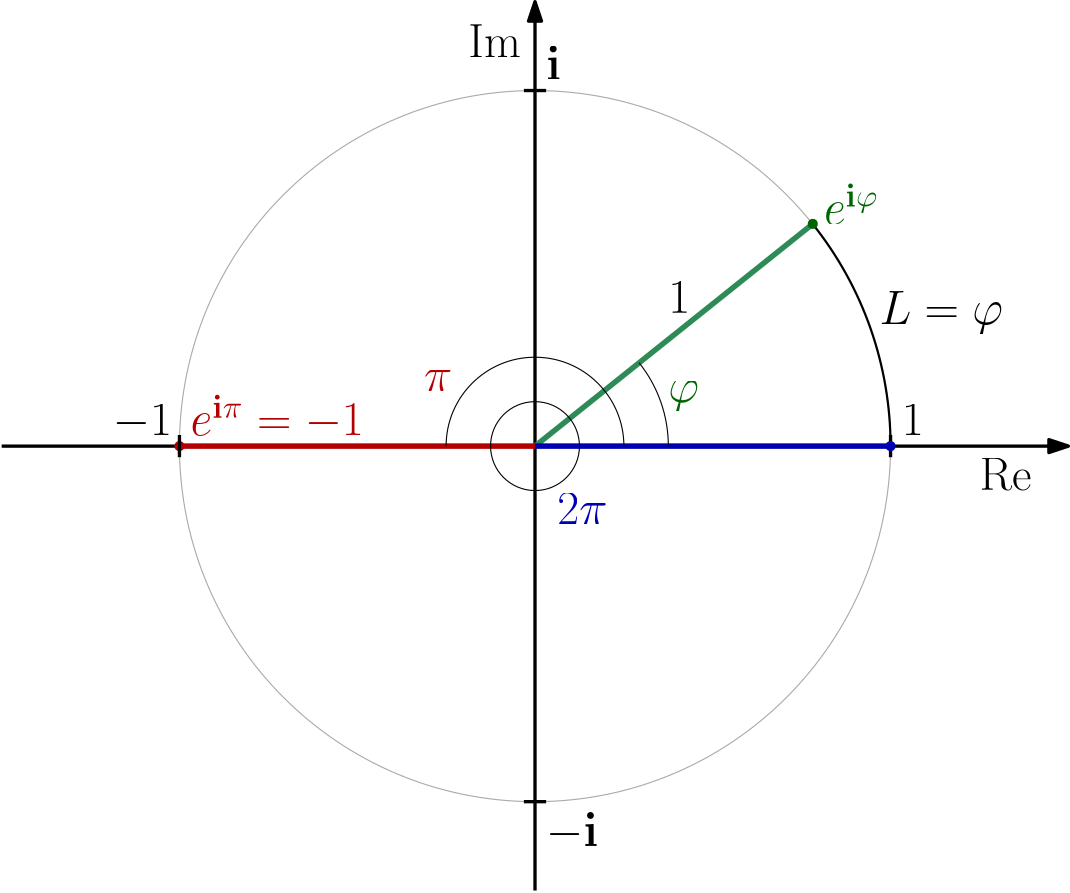 <?xml version="1.0"?>
<!DOCTYPE ipe SYSTEM "ipe.dtd">
<ipe version="70212" creator="Ipe 7.2.13">
<info created="D:20200928170130" modified="D:20200929204838"/>
<ipestyle name="basic">
<symbol name="arrow/arc(spx)">
<path stroke="sym-stroke" fill="sym-stroke" pen="sym-pen">
0 0 m
-1 0.333 l
-1 -0.333 l
h
</path>
</symbol>
<symbol name="arrow/farc(spx)">
<path stroke="sym-stroke" fill="white" pen="sym-pen">
0 0 m
-1 0.333 l
-1 -0.333 l
h
</path>
</symbol>
<symbol name="arrow/ptarc(spx)">
<path stroke="sym-stroke" fill="sym-stroke" pen="sym-pen">
0 0 m
-1 0.333 l
-0.8 0 l
-1 -0.333 l
h
</path>
</symbol>
<symbol name="arrow/fptarc(spx)">
<path stroke="sym-stroke" fill="white" pen="sym-pen">
0 0 m
-1 0.333 l
-0.8 0 l
-1 -0.333 l
h
</path>
</symbol>
<symbol name="mark/circle(sx)" transformations="translations">
<path fill="sym-stroke">
0.6 0 0 0.6 0 0 e
0.4 0 0 0.4 0 0 e
</path>
</symbol>
<symbol name="mark/disk(sx)" transformations="translations">
<path fill="sym-stroke">
0.6 0 0 0.6 0 0 e
</path>
</symbol>
<symbol name="mark/fdisk(sfx)" transformations="translations">
<group>
<path fill="sym-fill">
0.5 0 0 0.5 0 0 e
</path>
<path fill="sym-stroke" fillrule="eofill">
0.6 0 0 0.6 0 0 e
0.4 0 0 0.4 0 0 e
</path>
</group>
</symbol>
<symbol name="mark/box(sx)" transformations="translations">
<path fill="sym-stroke" fillrule="eofill">
-0.6 -0.6 m
0.6 -0.6 l
0.6 0.6 l
-0.6 0.6 l
h
-0.4 -0.4 m
0.4 -0.4 l
0.4 0.4 l
-0.4 0.4 l
h
</path>
</symbol>
<symbol name="mark/square(sx)" transformations="translations">
<path fill="sym-stroke">
-0.6 -0.6 m
0.6 -0.6 l
0.6 0.6 l
-0.6 0.6 l
h
</path>
</symbol>
<symbol name="mark/fsquare(sfx)" transformations="translations">
<group>
<path fill="sym-fill">
-0.5 -0.5 m
0.5 -0.5 l
0.5 0.5 l
-0.5 0.5 l
h
</path>
<path fill="sym-stroke" fillrule="eofill">
-0.6 -0.6 m
0.6 -0.6 l
0.6 0.6 l
-0.6 0.6 l
h
-0.4 -0.4 m
0.4 -0.4 l
0.4 0.4 l
-0.4 0.4 l
h
</path>
</group>
</symbol>
<symbol name="mark/cross(sx)" transformations="translations">
<group>
<path fill="sym-stroke">
-0.43 -0.57 m
0.57 0.43 l
0.43 0.57 l
-0.57 -0.43 l
h
</path>
<path fill="sym-stroke">
-0.43 0.57 m
0.57 -0.43 l
0.43 -0.57 l
-0.57 0.43 l
h
</path>
</group>
</symbol>
<symbol name="arrow/fnormal(spx)">
<path stroke="sym-stroke" fill="white" pen="sym-pen">
0 0 m
-1 0.333 l
-1 -0.333 l
h
</path>
</symbol>
<symbol name="arrow/pointed(spx)">
<path stroke="sym-stroke" fill="sym-stroke" pen="sym-pen">
0 0 m
-1 0.333 l
-0.8 0 l
-1 -0.333 l
h
</path>
</symbol>
<symbol name="arrow/fpointed(spx)">
<path stroke="sym-stroke" fill="white" pen="sym-pen">
0 0 m
-1 0.333 l
-0.8 0 l
-1 -0.333 l
h
</path>
</symbol>
<symbol name="arrow/linear(spx)">
<path stroke="sym-stroke" pen="sym-pen">
-1 0.333 m
0 0 l
-1 -0.333 l
</path>
</symbol>
<symbol name="arrow/fdouble(spx)">
<path stroke="sym-stroke" fill="white" pen="sym-pen">
0 0 m
-1 0.333 l
-1 -0.333 l
h
-1 0 m
-2 0.333 l
-2 -0.333 l
h
</path>
</symbol>
<symbol name="arrow/double(spx)">
<path stroke="sym-stroke" fill="sym-stroke" pen="sym-pen">
0 0 m
-1 0.333 l
-1 -0.333 l
h
-1 0 m
-2 0.333 l
-2 -0.333 l
h
</path>
</symbol>
<pen name="heavier" value="0.8"/>
<pen name="fat" value="1.2"/>
<pen name="ultrafat" value="2"/>
<symbolsize name="large" value="5"/>
<symbolsize name="small" value="2"/>
<symbolsize name="tiny" value="1.1"/>
<arrowsize name="large" value="10"/>
<arrowsize name="small" value="5"/>
<arrowsize name="tiny" value="3"/>
<color name="red" value="1 0 0"/>
<color name="green" value="0 1 0"/>
<color name="blue" value="0 0 1"/>
<color name="yellow" value="1 1 0"/>
<color name="orange" value="1 0.647 0"/>
<color name="gold" value="1 0.843 0"/>
<color name="purple" value="0.627 0.125 0.941"/>
<color name="gray" value="0.745"/>
<color name="brown" value="0.647 0.165 0.165"/>
<color name="navy" value="0 0 0.502"/>
<color name="pink" value="1 0.753 0.796"/>
<color name="seagreen" value="0.18 0.545 0.341"/>
<color name="turquoise" value="0.251 0.878 0.816"/>
<color name="violet" value="0.933 0.51 0.933"/>
<color name="darkblue" value="0 0 0.545"/>
<color name="darkcyan" value="0 0.545 0.545"/>
<color name="darkgray" value="0.663"/>
<color name="darkgreen" value="0 0.392 0"/>
<color name="darkmagenta" value="0.545 0 0.545"/>
<color name="darkorange" value="1 0.549 0"/>
<color name="darkred" value="0.545 0 0"/>
<color name="lightblue" value="0.678 0.847 0.902"/>
<color name="lightcyan" value="0.878 1 1"/>
<color name="lightgray" value="0.827"/>
<color name="lightgreen" value="0.565 0.933 0.565"/>
<color name="lightyellow" value="1 1 0.878"/>
<dashstyle name="dashed" value="[4] 0"/>
<dashstyle name="dotted" value="[1 3] 0"/>
<dashstyle name="dash dotted" value="[4 2 1 2] 0"/>
<dashstyle name="dash dot dotted" value="[4 2 1 2 1 2] 0"/>
<textsize name="large" value="\large"/>
<textsize name="Large" value="\Large"/>
<textsize name="LARGE" value="\LARGE"/>
<textsize name="huge" value="\huge"/>
<textsize name="Huge" value="\Huge"/>
<textsize name="small" value="\small"/>
<textsize name="footnote" value="\footnotesize"/>
<textsize name="tiny" value="\tiny"/>
<textstyle name="center" begin="\begin{center}" end="\end{center}"/>
<textstyle name="itemize" begin="\begin{itemize}" end="\end{itemize}"/>
<textstyle name="item" begin="\begin{itemize}\item{}" end="\end{itemize}"/>
<gridsize name="4 pts" value="4"/>
<gridsize name="8 pts (~3 mm)" value="8"/>
<gridsize name="16 pts (~6 mm)" value="16"/>
<gridsize name="32 pts (~12 mm)" value="32"/>
<gridsize name="10 pts (~3.5 mm)" value="10"/>
<gridsize name="20 pts (~7 mm)" value="20"/>
<gridsize name="14 pts (~5 mm)" value="14"/>
<gridsize name="28 pts (~10 mm)" value="28"/>
<gridsize name="56 pts (~20 mm)" value="56"/>
<anglesize name="90 deg" value="90"/>
<anglesize name="60 deg" value="60"/>
<anglesize name="45 deg" value="45"/>
<anglesize name="30 deg" value="30"/>
<anglesize name="22.5 deg" value="22.5"/>
<opacity name="10%" value="0.1"/>
<opacity name="30%" value="0.3"/>
<opacity name="50%" value="0.5"/>
<opacity name="75%" value="0.75"/>
<tiling name="falling" angle="-60" step="4" width="1"/>
<tiling name="rising" angle="30" step="4" width="1"/>
</ipestyle>
<ipestyle name="basic">
<symbol name="arrow/arc(spx)">
<path stroke="sym-stroke" fill="sym-stroke" pen="sym-pen">
0 0 m
-1 0.333 l
-1 -0.333 l
h
</path>
</symbol>
<symbol name="arrow/farc(spx)">
<path stroke="sym-stroke" fill="white" pen="sym-pen">
0 0 m
-1 0.333 l
-1 -0.333 l
h
</path>
</symbol>
<symbol name="arrow/ptarc(spx)">
<path stroke="sym-stroke" fill="sym-stroke" pen="sym-pen">
0 0 m
-1 0.333 l
-0.8 0 l
-1 -0.333 l
h
</path>
</symbol>
<symbol name="arrow/fptarc(spx)">
<path stroke="sym-stroke" fill="white" pen="sym-pen">
0 0 m
-1 0.333 l
-0.8 0 l
-1 -0.333 l
h
</path>
</symbol>
<symbol name="mark/circle(sx)" transformations="translations">
<path fill="sym-stroke">
0.6 0 0 0.6 0 0 e
0.4 0 0 0.4 0 0 e
</path>
</symbol>
<symbol name="mark/disk(sx)" transformations="translations">
<path fill="sym-stroke">
0.6 0 0 0.6 0 0 e
</path>
</symbol>
<symbol name="mark/fdisk(sfx)" transformations="translations">
<group>
<path fill="sym-fill">
0.5 0 0 0.5 0 0 e
</path>
<path fill="sym-stroke" fillrule="eofill">
0.6 0 0 0.6 0 0 e
0.4 0 0 0.4 0 0 e
</path>
</group>
</symbol>
<symbol name="mark/box(sx)" transformations="translations">
<path fill="sym-stroke" fillrule="eofill">
-0.6 -0.6 m
0.6 -0.6 l
0.6 0.6 l
-0.6 0.6 l
h
-0.4 -0.4 m
0.4 -0.4 l
0.4 0.4 l
-0.4 0.4 l
h
</path>
</symbol>
<symbol name="mark/square(sx)" transformations="translations">
<path fill="sym-stroke">
-0.6 -0.6 m
0.6 -0.6 l
0.6 0.6 l
-0.6 0.6 l
h
</path>
</symbol>
<symbol name="mark/fsquare(sfx)" transformations="translations">
<group>
<path fill="sym-fill">
-0.5 -0.5 m
0.5 -0.5 l
0.5 0.5 l
-0.5 0.5 l
h
</path>
<path fill="sym-stroke" fillrule="eofill">
-0.6 -0.6 m
0.6 -0.6 l
0.6 0.6 l
-0.6 0.6 l
h
-0.4 -0.4 m
0.4 -0.4 l
0.4 0.4 l
-0.4 0.4 l
h
</path>
</group>
</symbol>
<symbol name="mark/cross(sx)" transformations="translations">
<group>
<path fill="sym-stroke">
-0.43 -0.57 m
0.57 0.43 l
0.43 0.57 l
-0.57 -0.43 l
h
</path>
<path fill="sym-stroke">
-0.43 0.57 m
0.57 -0.43 l
0.43 -0.57 l
-0.57 0.43 l
h
</path>
</group>
</symbol>
<symbol name="arrow/fnormal(spx)">
<path stroke="sym-stroke" fill="white" pen="sym-pen">
0 0 m
-1 0.333 l
-1 -0.333 l
h
</path>
</symbol>
<symbol name="arrow/pointed(spx)">
<path stroke="sym-stroke" fill="sym-stroke" pen="sym-pen">
0 0 m
-1 0.333 l
-0.8 0 l
-1 -0.333 l
h
</path>
</symbol>
<symbol name="arrow/fpointed(spx)">
<path stroke="sym-stroke" fill="white" pen="sym-pen">
0 0 m
-1 0.333 l
-0.8 0 l
-1 -0.333 l
h
</path>
</symbol>
<symbol name="arrow/linear(spx)">
<path stroke="sym-stroke" pen="sym-pen">
-1 0.333 m
0 0 l
-1 -0.333 l
</path>
</symbol>
<symbol name="arrow/fdouble(spx)">
<path stroke="sym-stroke" fill="white" pen="sym-pen">
0 0 m
-1 0.333 l
-1 -0.333 l
h
-1 0 m
-2 0.333 l
-2 -0.333 l
h
</path>
</symbol>
<symbol name="arrow/double(spx)">
<path stroke="sym-stroke" fill="sym-stroke" pen="sym-pen">
0 0 m
-1 0.333 l
-1 -0.333 l
h
-1 0 m
-2 0.333 l
-2 -0.333 l
h
</path>
</symbol>
<pen name="heavier" value="0.8"/>
<pen name="fat" value="1.2"/>
<pen name="ultrafat" value="2"/>
<symbolsize name="large" value="5"/>
<symbolsize name="small" value="2"/>
<symbolsize name="tiny" value="1.1"/>
<arrowsize name="large" value="10"/>
<arrowsize name="small" value="5"/>
<arrowsize name="tiny" value="3"/>
<color name="red" value="1 0 0"/>
<color name="green" value="0 1 0"/>
<color name="blue" value="0 0 1"/>
<color name="yellow" value="1 1 0"/>
<color name="orange" value="1 0.647 0"/>
<color name="gold" value="1 0.843 0"/>
<color name="purple" value="0.627 0.125 0.941"/>
<color name="gray" value="0.745"/>
<color name="brown" value="0.647 0.165 0.165"/>
<color name="navy" value="0 0 0.502"/>
<color name="pink" value="1 0.753 0.796"/>
<color name="seagreen" value="0.18 0.545 0.341"/>
<color name="turquoise" value="0.251 0.878 0.816"/>
<color name="violet" value="0.933 0.51 0.933"/>
<color name="darkblue" value="0 0 0.545"/>
<color name="darkcyan" value="0 0.545 0.545"/>
<color name="darkgray" value="0.663"/>
<color name="darkgreen" value="0 0.392 0"/>
<color name="darkmagenta" value="0.545 0 0.545"/>
<color name="darkorange" value="1 0.549 0"/>
<color name="darkred" value="0.545 0 0"/>
<color name="lightblue" value="0.678 0.847 0.902"/>
<color name="lightcyan" value="0.878 1 1"/>
<color name="lightgray" value="0.827"/>
<color name="lightgreen" value="0.565 0.933 0.565"/>
<color name="lightyellow" value="1 1 0.878"/>
<color name="curr" value="0.7 0 0"/>
<color name="volt" value="0 0 0.7"/>
<dashstyle name="dashed" value="[4] 0"/>
<dashstyle name="dotted" value="[1 3] 0"/>
<dashstyle name="dash dotted" value="[4 2 1 2] 0"/>
<dashstyle name="dash dot dotted" value="[4 2 1 2 1 2] 0"/>
<textsize name="large" value="\large"/>
<textsize name="Large" value="\Large"/>
<textsize name="LARGE" value="\LARGE"/>
<textsize name="huge" value="\huge"/>
<textsize name="Huge" value="\Huge"/>
<textsize name="small" value="\small"/>
<textsize name="footnote" value="\footnotesize"/>
<textsize name="tiny" value="\tiny"/>
<textstyle name="center" begin="\begin{center}" end="\end{center}"/>
<textstyle name="itemize" begin="\begin{itemize}" end="\end{itemize}"/>
<textstyle name="item" begin="\begin{itemize}\item{}" end="\end{itemize}"/>
<gridsize name="4 pts" value="4"/>
<gridsize name="8 pts (~3 mm)" value="8"/>
<gridsize name="16 pts (~6 mm)" value="16"/>
<gridsize name="32 pts (~12 mm)" value="32"/>
<gridsize name="10 pts (~3.5 mm)" value="10"/>
<gridsize name="20 pts (~7 mm)" value="20"/>
<gridsize name="14 pts (~5 mm)" value="14"/>
<gridsize name="28 pts (~10 mm)" value="28"/>
<gridsize name="56 pts (~20 mm)" value="56"/>
<anglesize name="90 deg" value="90"/>
<anglesize name="60 deg" value="60"/>
<anglesize name="45 deg" value="45"/>
<anglesize name="30 deg" value="30"/>
<anglesize name="22.5 deg" value="22.5"/>
<opacity name="10%" value="0.1"/>
<opacity name="30%" value="0.3"/>
<opacity name="50%" value="0.5"/>
<opacity name="75%" value="0.75"/>
<tiling name="falling" angle="-60" step="4" width="1"/>
<tiling name="rising" angle="30" step="4" width="1"/>
</ipestyle>
<page>
<layer name="alpha"/>
<layer name="beta"/>
<layer name="epsilon"/>
<layer name="zeta"/>
<layer name="eta"/>
<layer name="gamma"/>
<layer name="theta"/>
<layer name="delta"/>
<view layers="alpha delta" active="delta"/>
<path layer="gamma" stroke="black" pen="heavier">
340 576 m
84 0 0 -84 256 576 324.354 527.176 a
</path>
<path stroke="darkgreen" pen="heavier" arrow="normal/normal">
256 576 m
368 496 l
</path>
<text matrix="1 0 0 1 16 -56" transformations="translations" pos="304 608" stroke="black" type="label" width="11.042" height="7.41" depth="3.35" valign="baseline" size="LARGE" style="math">\varphi  </text>
<path layer="epsilon" stroke="curr">
115.378 0 0 115.378 256 576 e
</path>
<text matrix="1 0 0 1 -88 24" transformations="translations" pos="416 648" stroke="curr" type="label" width="7.213" height="11.812" depth="0" valign="baseline" size="LARGE" style="math">\mathbf{I}</text>
<path matrix="0.798885 0.25882 -0.215915 0.665024 175.852 126.688" stroke="curr" pen="heavier" arrow="normal/normal">
256 576 m
368 672 l
</path>
<path layer="zeta" stroke="volt">
155.332 0 0 155.332 256 576 e
</path>
<path stroke="volt" pen="heavier" arrow="normal/normal">
256 576 m
404 624 l
</path>
<text matrix="1 0 0 1 -32 8" transformations="translations" pos="440 616" stroke="volt" type="label" width="14.884" height="11.812" depth="0" valign="baseline" size="LARGE" style="math">\mathbf{U}</text>
<path matrix="0.951223 0.308505 -0.308505 0.951223 190.186 -50.8815" stroke="black" pen="heavier">
340 576 m
84 0 0 84 256 576 324.354 624.824 a
</path>
<text matrix="1 0 0 1 4 8" transformations="translations" pos="304 608" stroke="black" type="label" width="11.042" height="7.41" depth="3.35" valign="baseline" size="LARGE" style="math">\varphi </text>
<path stroke="white" pen="heavier">
408 544 m
155.332 0 0 155.332 256 576 411.332 576 a
</path>
<path stroke="white" pen="heavier">
256.014 731.305 m
155.305 0 0 155.305 256 576 183.432 713.308 a
</path>
<path layer="alpha" matrix="1 0 0 1.53846 128 -347.077" stroke="black" pen="fat" arrow="normal/normal">
128 496 m
128 704 l
</path>
<path matrix="1.41176 0 0 1 -94.1176 64" stroke="black" pen="fat" arrow="normal/normal">
112 512 m
384 512 l
</path>
<text layer="eta" matrix="1 0 0 1 -264 -16" transformations="translations" pos="440 616" stroke="volt" type="label" width="14.884" height="11.812" depth="0" valign="baseline" size="LARGE" style="math">\mathbf{U}</text>
<text matrix="1 0 0 1 -194.293 -48.043" transformations="translations" pos="416 648" stroke="curr" type="label" width="7.213" height="11.812" depth="0" valign="baseline" size="LARGE" style="math">\mathbf{I}</text>
<text matrix="1.06006 0 0 0.987302 -232.983 133.994" transformations="translations" pos="416 472" stroke="darkgreen" type="label" width="11.836" height="11.812" depth="0" valign="baseline" size="LARGE" style="math">\mathbf{Z}</text>
<text matrix="1 0 0 1 0.38 2.17607" transformations="translations" pos="192 600" stroke="black" type="label" width="12.392" height="6.121" depth="0" valign="baseline" size="LARGE" style="math">=</text>
<text layer="gamma" matrix="1.06006 0 0 0.987302 -84.9829 13.9936" transformations="translations" pos="416 472" stroke="darkgreen" type="label" width="11.836" height="11.812" depth="0" valign="baseline" size="LARGE" style="math">\mathbf{Z} </text>
<path layer="theta" stroke="black" pen="heavier">
340 576 m
84 0 0 -84 256 576 324.354 527.176 a
</path>
<path stroke="darkgreen" pen="heavier" arrow="normal/normal">
256 576 m
368 496 l
</path>
<text matrix="1 0 0 1 16 -56" transformations="translations" pos="304 608" stroke="black" type="label" width="11.042" height="7.41" depth="3.35" valign="baseline" size="LARGE" style="math">\varphi  </text>
<path stroke="curr">
115.378 0 0 115.378 256 576 e
</path>
<text matrix="0.945989 0.324198 -0.324198 0.945989 109.537 -57.7101" transformations="translations" pos="416 648" stroke="curr" type="label" width="7.213" height="11.812" depth="0" valign="baseline" size="LARGE" style="math">\mathbf{I}</text>
<path matrix="0.671828 0.503838 -0.419853 0.559106 325.847 124.972" stroke="curr" pen="heavier" arrow="normal/normal">
256 576 m
368 672 l
</path>
<path matrix="0.945989 0.324198 -0.324198 0.945989 200.565 -51.8845" stroke="curr" arrow="normal/normal">
313.224 668.498 m
108.077 0 0 108.077 256.68 576.393 286.629 680.238 a
</path>
<path stroke="volt">
155.332 0 0 155.332 256 576 e
</path>
<path matrix="0.945989 0.324198 -0.324198 0.945989 200.565 -51.8845" stroke="volt" pen="heavier" arrow="normal/normal">
256 576 m
404 624 l
</path>
<path matrix="0.945989 0.324198 -0.324198 0.945989 200.565 -51.8845" stroke="volt" arrow="normal/normal">
396 628 m
149.345 0 0 149.345 256 576 381.494 656.964 a
</path>
<text matrix="0.945989 0.324198 -0.324198 0.945989 167.699 -54.6909" transformations="translations" pos="440 616" stroke="volt" type="label" width="14.884" height="11.812" depth="0" valign="baseline" size="LARGE" style="math">\mathbf{U}</text>
<path matrix="0.79983 0.600227 -0.600227 0.79983 396.974 -38.36" stroke="black" pen="heavier">
340 576 m
84 0 0 84 256 576 324.354 624.824 a
</path>
<path stroke="white" pen="heavier">
408 544 m
155.332 0 0 155.332 256 576 411.332 576 a
</path>
<path stroke="white" pen="heavier">
256.014 731.305 m
155.305 0 0 155.305 256 576 183.432 713.308 a
</path>
<path matrix="1 0 0 1.53846 128 -347.077" stroke="black" pen="fat" arrow="normal/normal">
128 496 m
128 704 l
</path>
<path matrix="1.41176 0 0 1 -94.1176 64" stroke="black" pen="fat" arrow="normal/normal">
112 512 m
384 512 l
</path>
<text matrix="1 0 0 1 136 -100" transformations="translations" pos="240 656" stroke="black" type="label" width="79.939" height="12.896" depth="4.29" valign="baseline" size="LARGE" style="math">\mathrm{Re}(\mathbf{Z}, \mathbf{U}, \mathbf{I}) </text>
<text matrix="1 0 0 1 -36 -44" transformations="translations" pos="208 764" stroke="black" type="label" width="80.161" height="12.896" depth="4.29" valign="baseline" size="LARGE" style="math">\mathrm{Im}(\mathbf{Z}, \mathbf{U}, \mathbf{I}) </text>
<text matrix="1 0 0 1 -264 -16" transformations="translations" pos="440 616" stroke="volt" type="label" width="14.884" height="11.812" depth="0" valign="baseline" size="LARGE" style="math">\mathbf{U}</text>
<text matrix="1 0 0 1 -194.293 -48.043" transformations="translations" pos="416 648" stroke="curr" type="label" width="7.213" height="11.812" depth="0" valign="baseline" size="LARGE" style="math">\mathbf{I}</text>
<text matrix="1.06006 0 0 0.987302 -232.983 133.994" transformations="translations" pos="416 472" stroke="darkgreen" type="label" width="11.836" height="11.812" depth="0" valign="baseline" size="LARGE" style="math">\mathbf{Z}</text>
<text matrix="1 0 0 1 0.38 2.17607" transformations="translations" pos="192 600" stroke="black" type="label" width="12.392" height="6.121" depth="0" valign="baseline" size="LARGE" style="math">=</text>
<text matrix="1.06006 0 0 0.987302 -84.9829 13.9936" transformations="translations" pos="416 472" stroke="darkgreen" type="label" width="11.836" height="11.812" depth="0" valign="baseline" size="LARGE" style="math">\mathbf{Z} </text>
<text matrix="0.945989 0.324198 -0.324198 0.945989 201.965 -43.7971" transformations="translations" pos="288 656" stroke="black" type="label" width="11.114" height="7.412" depth="0" valign="baseline" size="LARGE" style="math">\omega</text>
<text matrix="0.945989 0.324198 -0.324198 0.945989 291.232 -44.0396" transformations="translations" pos="288 656" stroke="black" type="label" width="11.114" height="7.412" depth="0" valign="baseline" size="LARGE" style="math">\omega </text>
<path stroke="lightblue" arrow="normal/normal">
256 576 m
404 624 l
</path>
<text matrix="1 0 0 1 4 -5.99122" transformations="translations" pos="304 608" stroke="black" type="label" width="17.201" height="10.589" depth="0" valign="baseline" size="LARGE" style="math">\omega t</text>
<path layer="delta" stroke="darkgray">
128 0 0 128 256 576 e
</path>
<path stroke="black" pen="fat">
384 572 m
384 580 l
</path>
<path stroke="black" pen="fat">
252 704 m
260 704 l
</path>
<text matrix="1 0 0 1 120 -128" transformations="translations" pos="268 708" stroke="black" type="label" width="7.895" height="11.097" depth="0" valign="baseline" size="LARGE" style="math">1</text>
<text transformations="translations" pos="260 708" stroke="black" type="label" width="5.38" height="11.955" depth="0" valign="baseline" size="LARGE" style="math">\mathbf{i}</text>
<path stroke="black" pen="heavier">
384 576 m
128 0 0 128 256 576 355.951 655.961 a
</path>
<path stroke="seagreen" pen="ultrafat">
256 576 m
356 656 l
</path>
<text matrix="1 0 0 1 92 40" transformations="translations" pos="288 580" stroke="black" type="label" width="44.468" height="11.761" depth="3.35" valign="baseline" size="LARGE" style="math">L = \varphi
</text>
<text matrix="1 0 0 1 24 8" transformations="translations" pos="280 584" stroke="darkgreen" type="label" width="11.042" height="7.41" depth="3.35" valign="baseline" size="LARGE" style="math">\varphi</text>
<text matrix="1 0 0 1 0 -4" transformations="translations" pos="360 660" stroke="darkgreen" type="label" width="19.715" height="14.55" depth="0" valign="baseline" size="LARGE" style="math">e^{\mathbf{i}\varphi}</text>
<text matrix="1 0 0 1 12 -12" transformations="translations" pos="292 636" stroke="black" type="label" width="7.895" height="11.097" depth="0" valign="baseline" size="LARGE" style="math">1</text>
<use name="mark/disk(sx)" pos="356 656" size="normal" stroke="darkgreen"/>
<text matrix="1 0 0 1 -8 0" transformations="translations" pos="224 596" stroke="curr" type="label" width="10.18" height="7.412" depth="0" valign="baseline" size="LARGE" style="math">\pi</text>
<text matrix="1 0 0 1 40 -48" transformations="translations" pos="224 596" stroke="volt" type="label" width="18.075" height="11.097" depth="0" valign="baseline" size="LARGE" style="math">2\pi</text>
<path stroke="curr" pen="ultrafat">
256 576 m
128 576 l
</path>
<use name="mark/disk(sx)" pos="128 576" size="normal" stroke="curr"/>
<path stroke="volt" pen="ultrafat">
256 576 m
384 576 l
</path>
<use name="mark/disk(sx)" pos="384 576" size="normal" stroke="volt"/>
<text matrix="1 0 0 1 -4 -12" transformations="translations" pos="136 592" stroke="curr" type="label" width="62.357" height="14.554" depth="1.43" valign="baseline" size="LARGE" style="math">e^{\mathbf{i}\pi} = -1</text>
<text layer="beta" matrix="1 0 0 1 136 -100" transformations="translations" pos="240 656" stroke="black" type="label" width="79.939" height="12.896" depth="4.29" valign="baseline" size="LARGE" style="math">\mathrm{Re}(\mathbf{Z}, \mathbf{U}, \mathbf{I})</text>
<text matrix="1 0 0 1 -36 -44" transformations="translations" pos="208 764" stroke="black" type="label" width="80.161" height="12.896" depth="4.29" valign="baseline" size="LARGE" style="math">\mathrm{Im}(\mathbf{Z}, \mathbf{U}, \mathbf{I}) </text>
<text layer="delta" matrix="1 0 0 1 24 -48" transformations="translations" pos="208 764" stroke="black" type="label" width="18.932" height="11.761" depth="0" valign="baseline" size="LARGE" style="math">\mathrm{Im}</text>
<text matrix="1 0 0 1 176 -96" transformations="translations" pos="240 656" stroke="black" type="label" width="18.71" height="11.761" depth="0" valign="baseline" size="LARGE" style="math">\mathrm{Re}</text>
<path matrix="1 0 0 1 0 -256" stroke="black" pen="fat">
252 704 m
260 704 l
</path>
<text matrix="1 0 0 1 0 -276" transformations="translations" pos="260 708" stroke="black" type="label" width="18.77" height="11.96" depth="1.43" valign="baseline" size="LARGE" style="math">-\mathbf{i}</text>
<path matrix="1 0 0 1 -256 0" stroke="black" pen="fat">
384 572 m
384 580 l
</path>
<text matrix="1 0 0 1 -164 -128" transformations="translations" pos="268 708" stroke="black" type="label" width="21.285" height="11.102" depth="1.43" valign="baseline" size="LARGE" style="math">-1</text>
<path layer="theta" matrix="0.798885 0.25882 -0.215915 0.665024 175.852 126.688" stroke="pink" arrow="normal/normal">
256 576 m
368 672 l
</path>
<text matrix="0.945989 0.324198 -0.324198 0.945989 194.954 -53.4403" transformations="translations" pos="304 608" stroke="black" type="label" width="11.042" height="7.41" depth="3.35" valign="baseline" size="LARGE" style="math">\varphi </text>
<text matrix="1 0 0 1 -23.242 26.6394" transformations="translations" pos="304 608" stroke="black" type="label" width="17.201" height="10.589" depth="0" valign="baseline" size="LARGE" style="math">\omega t </text>
<path stroke="black" pen="heavier">
341.18 603.791 m
89.5987 0 0 89.5987 256 576 327.685 629.751 a
</path>
<path stroke="black" pen="heavier">
309.408 647.942 m
89.5994 0 0 89.5994 256 576 283.285 661.344 a
</path>
<path layer="delta" stroke="black">
16 0 0 16 256 576 e
</path>
<path stroke="black">
288 576 m
32 0 0 32 256 576 224 576 a
</path>
<path stroke="black">
304 576 m
48 0 0 48 256 576 293.482 605.985 a
</path>
</page>
</ipe>
